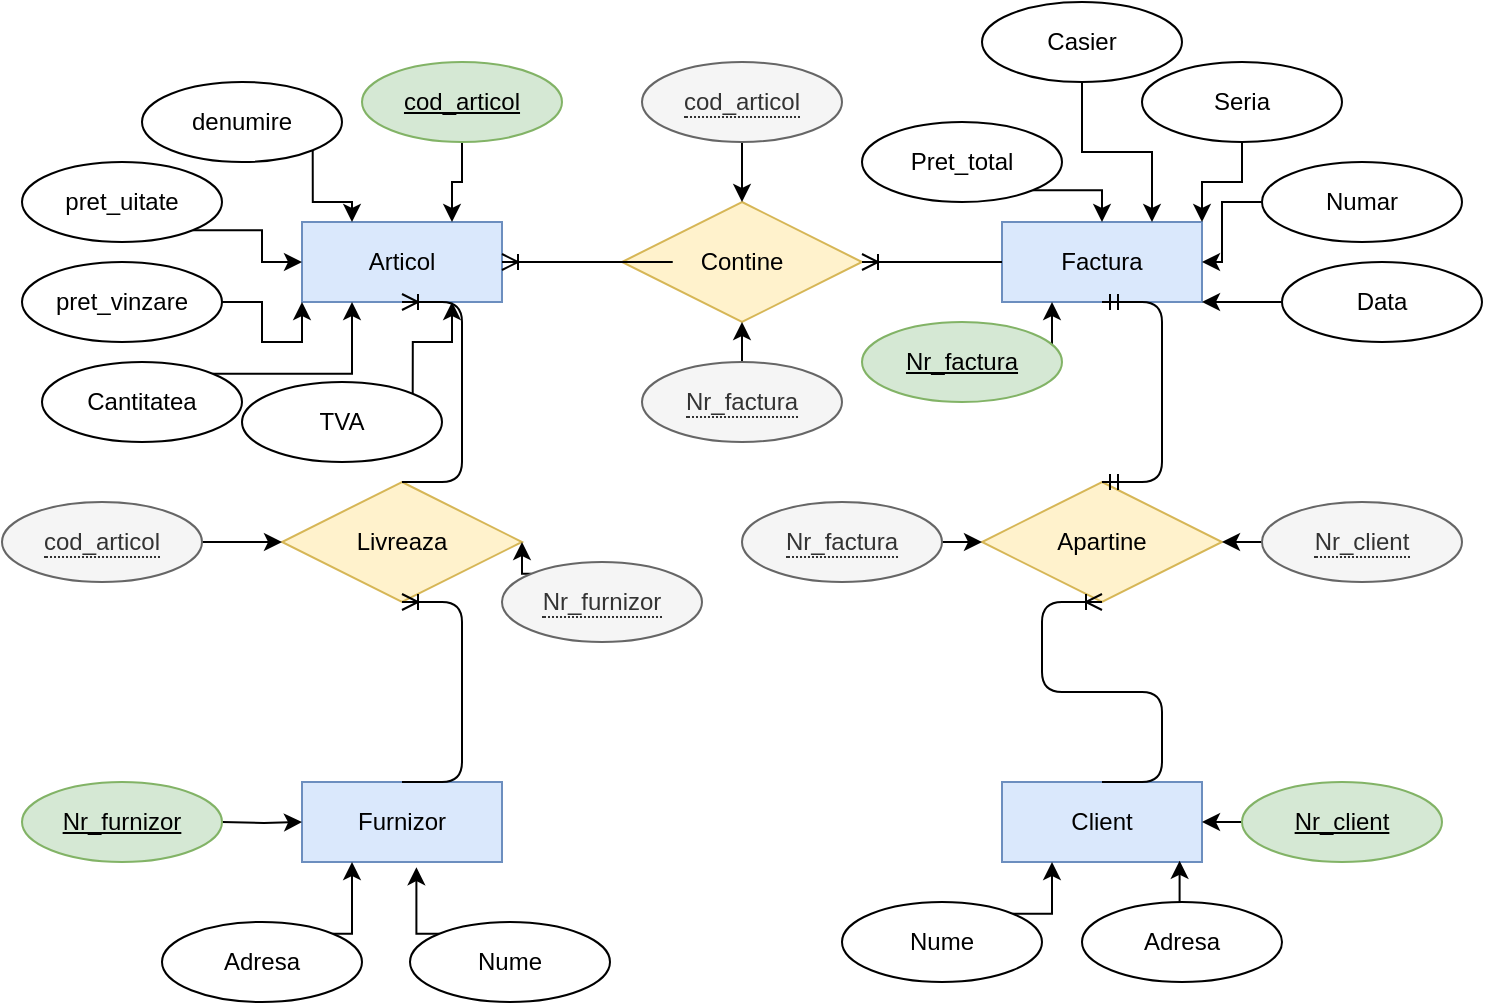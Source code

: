 <mxfile version="14.5.7" type="device"><diagram id="hMmw1W3ha1JNDGMBnSos" name="Page-1"><mxGraphModel dx="595" dy="351" grid="1" gridSize="10" guides="1" tooltips="1" connect="1" arrows="1" fold="1" page="1" pageScale="1" pageWidth="827" pageHeight="1169" math="0" shadow="0"><root><mxCell id="0"/><mxCell id="1" parent="0"/><mxCell id="s8eN8wmmkBdWao3tdbZF-1" value="Articol" style="whiteSpace=wrap;html=1;align=center;fillColor=#dae8fc;strokeColor=#6c8ebf;" parent="1" vertex="1"><mxGeometry x="260" y="140" width="100" height="40" as="geometry"/></mxCell><mxCell id="s8eN8wmmkBdWao3tdbZF-2" value="Factura" style="whiteSpace=wrap;html=1;align=center;fillColor=#dae8fc;strokeColor=#6c8ebf;" parent="1" vertex="1"><mxGeometry x="610" y="140" width="100" height="40" as="geometry"/></mxCell><mxCell id="s8eN8wmmkBdWao3tdbZF-3" value="Client" style="whiteSpace=wrap;html=1;align=center;fillColor=#dae8fc;strokeColor=#6c8ebf;" parent="1" vertex="1"><mxGeometry x="610" y="420" width="100" height="40" as="geometry"/></mxCell><mxCell id="s8eN8wmmkBdWao3tdbZF-4" value="Furnizor" style="whiteSpace=wrap;html=1;align=center;fillColor=#dae8fc;strokeColor=#6c8ebf;" parent="1" vertex="1"><mxGeometry x="260" y="420" width="100" height="40" as="geometry"/></mxCell><mxCell id="s8eN8wmmkBdWao3tdbZF-5" value="Contine" style="shape=rhombus;perimeter=rhombusPerimeter;whiteSpace=wrap;html=1;align=center;fillColor=#fff2cc;strokeColor=#d6b656;" parent="1" vertex="1"><mxGeometry x="420" y="130" width="120" height="60" as="geometry"/></mxCell><mxCell id="s8eN8wmmkBdWao3tdbZF-6" value="Apartine" style="shape=rhombus;perimeter=rhombusPerimeter;whiteSpace=wrap;html=1;align=center;fillColor=#fff2cc;strokeColor=#d6b656;" parent="1" vertex="1"><mxGeometry x="600" y="270" width="120" height="60" as="geometry"/></mxCell><mxCell id="s8eN8wmmkBdWao3tdbZF-7" value="Livreaza" style="shape=rhombus;perimeter=rhombusPerimeter;whiteSpace=wrap;html=1;align=center;fillColor=#fff2cc;strokeColor=#d6b656;" parent="1" vertex="1"><mxGeometry x="250" y="270" width="120" height="60" as="geometry"/></mxCell><mxCell id="s8eN8wmmkBdWao3tdbZF-21" style="edgeStyle=orthogonalEdgeStyle;rounded=0;orthogonalLoop=1;jettySize=auto;html=1;exitX=1;exitY=1;exitDx=0;exitDy=0;entryX=0.25;entryY=0;entryDx=0;entryDy=0;" parent="1" source="s8eN8wmmkBdWao3tdbZF-9" target="s8eN8wmmkBdWao3tdbZF-1" edge="1"><mxGeometry relative="1" as="geometry"/></mxCell><mxCell id="s8eN8wmmkBdWao3tdbZF-9" value="denumire" style="ellipse;whiteSpace=wrap;html=1;align=center;" parent="1" vertex="1"><mxGeometry x="180" y="70" width="100" height="40" as="geometry"/></mxCell><mxCell id="s8eN8wmmkBdWao3tdbZF-22" style="edgeStyle=orthogonalEdgeStyle;rounded=0;orthogonalLoop=1;jettySize=auto;html=1;exitX=0.5;exitY=1;exitDx=0;exitDy=0;entryX=0.75;entryY=0;entryDx=0;entryDy=0;" parent="1" source="s8eN8wmmkBdWao3tdbZF-10" target="s8eN8wmmkBdWao3tdbZF-1" edge="1"><mxGeometry relative="1" as="geometry"/></mxCell><mxCell id="s8eN8wmmkBdWao3tdbZF-10" value="cod_articol" style="ellipse;whiteSpace=wrap;html=1;align=center;fontStyle=4;fillColor=#d5e8d4;strokeColor=#82b366;" parent="1" vertex="1"><mxGeometry x="290" y="60" width="100" height="40" as="geometry"/></mxCell><mxCell id="s8eN8wmmkBdWao3tdbZF-20" style="edgeStyle=orthogonalEdgeStyle;rounded=0;orthogonalLoop=1;jettySize=auto;html=1;exitX=1;exitY=1;exitDx=0;exitDy=0;entryX=0;entryY=0.5;entryDx=0;entryDy=0;" parent="1" source="s8eN8wmmkBdWao3tdbZF-11" target="s8eN8wmmkBdWao3tdbZF-1" edge="1"><mxGeometry relative="1" as="geometry"/></mxCell><mxCell id="s8eN8wmmkBdWao3tdbZF-11" value="pret_uitate" style="ellipse;whiteSpace=wrap;html=1;align=center;" parent="1" vertex="1"><mxGeometry x="120" y="110" width="100" height="40" as="geometry"/></mxCell><mxCell id="s8eN8wmmkBdWao3tdbZF-19" style="edgeStyle=orthogonalEdgeStyle;rounded=0;orthogonalLoop=1;jettySize=auto;html=1;exitX=1;exitY=0.5;exitDx=0;exitDy=0;entryX=0;entryY=1;entryDx=0;entryDy=0;" parent="1" source="s8eN8wmmkBdWao3tdbZF-12" target="s8eN8wmmkBdWao3tdbZF-1" edge="1"><mxGeometry relative="1" as="geometry"/></mxCell><mxCell id="s8eN8wmmkBdWao3tdbZF-12" value="pret_vinzare" style="ellipse;whiteSpace=wrap;html=1;align=center;" parent="1" vertex="1"><mxGeometry x="120" y="160" width="100" height="40" as="geometry"/></mxCell><mxCell id="s8eN8wmmkBdWao3tdbZF-13" style="edgeStyle=orthogonalEdgeStyle;rounded=0;orthogonalLoop=1;jettySize=auto;html=1;exitX=0.5;exitY=1;exitDx=0;exitDy=0;" parent="1" source="s8eN8wmmkBdWao3tdbZF-11" target="s8eN8wmmkBdWao3tdbZF-11" edge="1"><mxGeometry relative="1" as="geometry"/></mxCell><mxCell id="s8eN8wmmkBdWao3tdbZF-23" value="" style="edgeStyle=entityRelationEdgeStyle;fontSize=12;html=1;endArrow=ERoneToMany;entryX=1;entryY=0.5;entryDx=0;entryDy=0;exitX=0;exitY=0.5;exitDx=0;exitDy=0;" parent="1" source="s8eN8wmmkBdWao3tdbZF-2" target="s8eN8wmmkBdWao3tdbZF-5" edge="1"><mxGeometry width="100" height="100" relative="1" as="geometry"><mxPoint x="470" y="350" as="sourcePoint"/><mxPoint x="570" y="250" as="targetPoint"/></mxGeometry></mxCell><mxCell id="s8eN8wmmkBdWao3tdbZF-28" value="" style="edgeStyle=entityRelationEdgeStyle;fontSize=12;html=1;endArrow=ERoneToMany;exitX=0.5;exitY=0;exitDx=0;exitDy=0;" parent="1" source="s8eN8wmmkBdWao3tdbZF-3" edge="1"><mxGeometry width="100" height="100" relative="1" as="geometry"><mxPoint x="500" y="430" as="sourcePoint"/><mxPoint x="660" y="330" as="targetPoint"/></mxGeometry></mxCell><mxCell id="s8eN8wmmkBdWao3tdbZF-31" value="" style="edgeStyle=entityRelationEdgeStyle;fontSize=12;html=1;endArrow=ERoneToMany;entryX=1;entryY=0.5;entryDx=0;entryDy=0;" parent="1" target="s8eN8wmmkBdWao3tdbZF-1" edge="1"><mxGeometry width="100" height="100" relative="1" as="geometry"><mxPoint x="420" y="160" as="sourcePoint"/><mxPoint x="520" y="280" as="targetPoint"/></mxGeometry></mxCell><mxCell id="s8eN8wmmkBdWao3tdbZF-32" value="" style="edgeStyle=entityRelationEdgeStyle;fontSize=12;html=1;endArrow=ERmandOne;startArrow=ERmandOne;entryX=0.5;entryY=1;entryDx=0;entryDy=0;exitX=0.5;exitY=0;exitDx=0;exitDy=0;" parent="1" source="s8eN8wmmkBdWao3tdbZF-6" target="s8eN8wmmkBdWao3tdbZF-2" edge="1"><mxGeometry width="100" height="100" relative="1" as="geometry"><mxPoint x="610" y="320" as="sourcePoint"/><mxPoint x="710" y="220" as="targetPoint"/></mxGeometry></mxCell><mxCell id="s8eN8wmmkBdWao3tdbZF-47" style="edgeStyle=orthogonalEdgeStyle;rounded=0;orthogonalLoop=1;jettySize=auto;html=1;exitX=0;exitY=0;exitDx=0;exitDy=0;entryX=0.5;entryY=0;entryDx=0;entryDy=0;" parent="1" source="s8eN8wmmkBdWao3tdbZF-33" target="s8eN8wmmkBdWao3tdbZF-2" edge="1"><mxGeometry relative="1" as="geometry"/></mxCell><mxCell id="s8eN8wmmkBdWao3tdbZF-33" value="Pret_total" style="ellipse;whiteSpace=wrap;html=1;align=center;direction=west;" parent="1" vertex="1"><mxGeometry x="540" y="90" width="100" height="40" as="geometry"/></mxCell><mxCell id="s8eN8wmmkBdWao3tdbZF-46" style="edgeStyle=orthogonalEdgeStyle;rounded=0;orthogonalLoop=1;jettySize=auto;html=1;exitX=0.5;exitY=0;exitDx=0;exitDy=0;entryX=0.75;entryY=0;entryDx=0;entryDy=0;" parent="1" source="s8eN8wmmkBdWao3tdbZF-34" target="s8eN8wmmkBdWao3tdbZF-2" edge="1"><mxGeometry relative="1" as="geometry"/></mxCell><mxCell id="s8eN8wmmkBdWao3tdbZF-34" value="Casier" style="ellipse;whiteSpace=wrap;html=1;align=center;direction=west;" parent="1" vertex="1"><mxGeometry x="600" y="30" width="100" height="40" as="geometry"/></mxCell><mxCell id="s8eN8wmmkBdWao3tdbZF-42" style="edgeStyle=orthogonalEdgeStyle;rounded=0;orthogonalLoop=1;jettySize=auto;html=1;exitX=0.5;exitY=0;exitDx=0;exitDy=0;entryX=1;entryY=0;entryDx=0;entryDy=0;" parent="1" source="s8eN8wmmkBdWao3tdbZF-35" target="s8eN8wmmkBdWao3tdbZF-2" edge="1"><mxGeometry relative="1" as="geometry"/></mxCell><mxCell id="s8eN8wmmkBdWao3tdbZF-35" value="Seria" style="ellipse;whiteSpace=wrap;html=1;align=center;direction=west;" parent="1" vertex="1"><mxGeometry x="680" y="60" width="100" height="40" as="geometry"/></mxCell><mxCell id="s8eN8wmmkBdWao3tdbZF-45" style="edgeStyle=orthogonalEdgeStyle;rounded=0;orthogonalLoop=1;jettySize=auto;html=1;exitX=1;exitY=0.5;exitDx=0;exitDy=0;entryX=1;entryY=0.5;entryDx=0;entryDy=0;" parent="1" source="s8eN8wmmkBdWao3tdbZF-36" target="s8eN8wmmkBdWao3tdbZF-2" edge="1"><mxGeometry relative="1" as="geometry"/></mxCell><mxCell id="s8eN8wmmkBdWao3tdbZF-36" value="Numar" style="ellipse;whiteSpace=wrap;html=1;align=center;direction=west;" parent="1" vertex="1"><mxGeometry x="740" y="110" width="100" height="40" as="geometry"/></mxCell><mxCell id="s8eN8wmmkBdWao3tdbZF-43" value="" style="edgeStyle=orthogonalEdgeStyle;rounded=0;orthogonalLoop=1;jettySize=auto;html=1;" parent="1" source="s8eN8wmmkBdWao3tdbZF-37" target="s8eN8wmmkBdWao3tdbZF-2" edge="1"><mxGeometry relative="1" as="geometry"><Array as="points"><mxPoint x="710" y="180"/><mxPoint x="710" y="180"/></Array></mxGeometry></mxCell><mxCell id="s8eN8wmmkBdWao3tdbZF-37" value="Data" style="ellipse;whiteSpace=wrap;html=1;align=center;direction=west;" parent="1" vertex="1"><mxGeometry x="750" y="160" width="100" height="40" as="geometry"/></mxCell><mxCell id="s8eN8wmmkBdWao3tdbZF-39" style="edgeStyle=orthogonalEdgeStyle;rounded=0;orthogonalLoop=1;jettySize=auto;html=1;exitX=1;exitY=0.5;exitDx=0;exitDy=0;entryX=0.25;entryY=1;entryDx=0;entryDy=0;" parent="1" source="s8eN8wmmkBdWao3tdbZF-38" target="s8eN8wmmkBdWao3tdbZF-2" edge="1"><mxGeometry relative="1" as="geometry"/></mxCell><mxCell id="s8eN8wmmkBdWao3tdbZF-38" value="Nr_factura" style="ellipse;whiteSpace=wrap;html=1;align=center;fontStyle=4;fillColor=#d5e8d4;strokeColor=#82b366;" parent="1" vertex="1"><mxGeometry x="540" y="190" width="100" height="40" as="geometry"/></mxCell><mxCell id="s8eN8wmmkBdWao3tdbZF-50" style="edgeStyle=orthogonalEdgeStyle;rounded=0;orthogonalLoop=1;jettySize=auto;html=1;exitX=0;exitY=1;exitDx=0;exitDy=0;entryX=0.25;entryY=1;entryDx=0;entryDy=0;" parent="1" source="s8eN8wmmkBdWao3tdbZF-48" target="s8eN8wmmkBdWao3tdbZF-1" edge="1"><mxGeometry relative="1" as="geometry"/></mxCell><mxCell id="s8eN8wmmkBdWao3tdbZF-48" value="Cantitatea" style="ellipse;whiteSpace=wrap;html=1;align=center;direction=west;" parent="1" vertex="1"><mxGeometry x="130" y="210" width="100" height="40" as="geometry"/></mxCell><mxCell id="s8eN8wmmkBdWao3tdbZF-51" style="edgeStyle=orthogonalEdgeStyle;rounded=0;orthogonalLoop=1;jettySize=auto;html=1;exitX=0;exitY=1;exitDx=0;exitDy=0;entryX=0.75;entryY=1;entryDx=0;entryDy=0;" parent="1" source="s8eN8wmmkBdWao3tdbZF-49" target="s8eN8wmmkBdWao3tdbZF-1" edge="1"><mxGeometry relative="1" as="geometry"/></mxCell><mxCell id="s8eN8wmmkBdWao3tdbZF-49" value="TVA" style="ellipse;whiteSpace=wrap;html=1;align=center;direction=west;" parent="1" vertex="1"><mxGeometry x="230" y="220" width="100" height="40" as="geometry"/></mxCell><mxCell id="s8eN8wmmkBdWao3tdbZF-57" style="edgeStyle=orthogonalEdgeStyle;rounded=0;orthogonalLoop=1;jettySize=auto;html=1;exitX=0;exitY=1;exitDx=0;exitDy=0;entryX=0.25;entryY=1;entryDx=0;entryDy=0;" parent="1" source="s8eN8wmmkBdWao3tdbZF-52" target="s8eN8wmmkBdWao3tdbZF-3" edge="1"><mxGeometry relative="1" as="geometry"/></mxCell><mxCell id="s8eN8wmmkBdWao3tdbZF-52" value="Nume" style="ellipse;whiteSpace=wrap;html=1;align=center;direction=west;" parent="1" vertex="1"><mxGeometry x="530" y="480" width="100" height="40" as="geometry"/></mxCell><mxCell id="s8eN8wmmkBdWao3tdbZF-56" style="edgeStyle=orthogonalEdgeStyle;rounded=0;orthogonalLoop=1;jettySize=auto;html=1;exitX=0.5;exitY=0;exitDx=0;exitDy=0;entryX=0.888;entryY=0.985;entryDx=0;entryDy=0;entryPerimeter=0;" parent="1" source="s8eN8wmmkBdWao3tdbZF-53" target="s8eN8wmmkBdWao3tdbZF-3" edge="1"><mxGeometry relative="1" as="geometry"/></mxCell><mxCell id="s8eN8wmmkBdWao3tdbZF-53" value="Adresa" style="ellipse;whiteSpace=wrap;html=1;align=center;" parent="1" vertex="1"><mxGeometry x="650" y="480" width="100" height="40" as="geometry"/></mxCell><mxCell id="s8eN8wmmkBdWao3tdbZF-55" style="edgeStyle=orthogonalEdgeStyle;rounded=0;orthogonalLoop=1;jettySize=auto;html=1;exitX=0;exitY=0.5;exitDx=0;exitDy=0;entryX=1;entryY=0.5;entryDx=0;entryDy=0;" parent="1" source="s8eN8wmmkBdWao3tdbZF-54" target="s8eN8wmmkBdWao3tdbZF-3" edge="1"><mxGeometry relative="1" as="geometry"/></mxCell><mxCell id="s8eN8wmmkBdWao3tdbZF-54" value="Nr_client" style="ellipse;whiteSpace=wrap;html=1;align=center;fontStyle=4;fillColor=#d5e8d4;strokeColor=#82b366;" parent="1" vertex="1"><mxGeometry x="730" y="420" width="100" height="40" as="geometry"/></mxCell><mxCell id="s8eN8wmmkBdWao3tdbZF-59" style="edgeStyle=orthogonalEdgeStyle;rounded=0;orthogonalLoop=1;jettySize=auto;html=1;exitX=0;exitY=0.5;exitDx=0;exitDy=0;entryX=1;entryY=0.5;entryDx=0;entryDy=0;" parent="1" source="s8eN8wmmkBdWao3tdbZF-58" target="s8eN8wmmkBdWao3tdbZF-6" edge="1"><mxGeometry relative="1" as="geometry"/></mxCell><mxCell id="s8eN8wmmkBdWao3tdbZF-58" value="&lt;span style=&quot;border-bottom: 1px dotted&quot;&gt;Nr_client&lt;/span&gt;" style="ellipse;whiteSpace=wrap;html=1;align=center;fillColor=#f5f5f5;strokeColor=#666666;fontColor=#333333;" parent="1" vertex="1"><mxGeometry x="740" y="280" width="100" height="40" as="geometry"/></mxCell><mxCell id="s8eN8wmmkBdWao3tdbZF-61" style="edgeStyle=orthogonalEdgeStyle;rounded=0;orthogonalLoop=1;jettySize=auto;html=1;exitX=1;exitY=0.5;exitDx=0;exitDy=0;entryX=0;entryY=0.5;entryDx=0;entryDy=0;" parent="1" source="s8eN8wmmkBdWao3tdbZF-60" target="s8eN8wmmkBdWao3tdbZF-6" edge="1"><mxGeometry relative="1" as="geometry"/></mxCell><mxCell id="s8eN8wmmkBdWao3tdbZF-60" value="&lt;span style=&quot;border-bottom: 1px dotted&quot;&gt;Nr_factura&lt;/span&gt;" style="ellipse;whiteSpace=wrap;html=1;align=center;fillColor=#f5f5f5;strokeColor=#666666;fontColor=#333333;" parent="1" vertex="1"><mxGeometry x="480" y="280" width="100" height="40" as="geometry"/></mxCell><mxCell id="s8eN8wmmkBdWao3tdbZF-63" style="edgeStyle=orthogonalEdgeStyle;rounded=0;orthogonalLoop=1;jettySize=auto;html=1;exitX=0.5;exitY=1;exitDx=0;exitDy=0;entryX=0.5;entryY=0;entryDx=0;entryDy=0;" parent="1" source="oTe_2OrOKkfX9aj0ZCLG-3" target="s8eN8wmmkBdWao3tdbZF-5" edge="1"><mxGeometry relative="1" as="geometry"><mxPoint x="480" y="110" as="sourcePoint"/></mxGeometry></mxCell><mxCell id="s8eN8wmmkBdWao3tdbZF-65" style="edgeStyle=orthogonalEdgeStyle;rounded=0;orthogonalLoop=1;jettySize=auto;html=1;exitX=0.5;exitY=0;exitDx=0;exitDy=0;entryX=0.5;entryY=1;entryDx=0;entryDy=0;" parent="1" source="s8eN8wmmkBdWao3tdbZF-64" target="s8eN8wmmkBdWao3tdbZF-5" edge="1"><mxGeometry relative="1" as="geometry"/></mxCell><mxCell id="s8eN8wmmkBdWao3tdbZF-64" value="&lt;span style=&quot;border-bottom: 1px dotted&quot;&gt;Nr_factura&lt;/span&gt;" style="ellipse;whiteSpace=wrap;html=1;align=center;fillColor=#f5f5f5;strokeColor=#666666;fontColor=#333333;" parent="1" vertex="1"><mxGeometry x="430" y="210" width="100" height="40" as="geometry"/></mxCell><mxCell id="s8eN8wmmkBdWao3tdbZF-67" value="" style="edgeStyle=orthogonalEdgeStyle;rounded=0;orthogonalLoop=1;jettySize=auto;html=1;exitX=1;exitY=0.5;exitDx=0;exitDy=0;" parent="1" source="oTe_2OrOKkfX9aj0ZCLG-2" target="s8eN8wmmkBdWao3tdbZF-7" edge="1"><mxGeometry relative="1" as="geometry"><mxPoint x="220" y="300" as="sourcePoint"/></mxGeometry></mxCell><mxCell id="s8eN8wmmkBdWao3tdbZF-72" style="edgeStyle=orthogonalEdgeStyle;rounded=0;orthogonalLoop=1;jettySize=auto;html=1;exitX=1;exitY=0;exitDx=0;exitDy=0;entryX=0.25;entryY=1;entryDx=0;entryDy=0;" parent="1" source="s8eN8wmmkBdWao3tdbZF-68" target="s8eN8wmmkBdWao3tdbZF-4" edge="1"><mxGeometry relative="1" as="geometry"/></mxCell><mxCell id="s8eN8wmmkBdWao3tdbZF-68" value="Adresa" style="ellipse;whiteSpace=wrap;html=1;align=center;" parent="1" vertex="1"><mxGeometry x="190" y="490" width="100" height="40" as="geometry"/></mxCell><mxCell id="s8eN8wmmkBdWao3tdbZF-73" style="edgeStyle=orthogonalEdgeStyle;rounded=0;orthogonalLoop=1;jettySize=auto;html=1;exitX=1;exitY=1;exitDx=0;exitDy=0;entryX=0.572;entryY=1.065;entryDx=0;entryDy=0;entryPerimeter=0;" parent="1" source="s8eN8wmmkBdWao3tdbZF-69" target="s8eN8wmmkBdWao3tdbZF-4" edge="1"><mxGeometry relative="1" as="geometry"/></mxCell><mxCell id="s8eN8wmmkBdWao3tdbZF-69" value="Nume" style="ellipse;whiteSpace=wrap;html=1;align=center;direction=west;" parent="1" vertex="1"><mxGeometry x="314" y="490" width="100" height="40" as="geometry"/></mxCell><mxCell id="s8eN8wmmkBdWao3tdbZF-71" style="edgeStyle=orthogonalEdgeStyle;rounded=0;orthogonalLoop=1;jettySize=auto;html=1;exitX=1;exitY=0.5;exitDx=0;exitDy=0;entryX=0;entryY=0.5;entryDx=0;entryDy=0;" parent="1" target="s8eN8wmmkBdWao3tdbZF-4" edge="1"><mxGeometry relative="1" as="geometry"><mxPoint x="220" y="440" as="sourcePoint"/></mxGeometry></mxCell><mxCell id="s8eN8wmmkBdWao3tdbZF-75" style="edgeStyle=orthogonalEdgeStyle;rounded=0;orthogonalLoop=1;jettySize=auto;html=1;exitX=0;exitY=0;exitDx=0;exitDy=0;entryX=1;entryY=0.5;entryDx=0;entryDy=0;" parent="1" source="s8eN8wmmkBdWao3tdbZF-74" target="s8eN8wmmkBdWao3tdbZF-7" edge="1"><mxGeometry relative="1" as="geometry"/></mxCell><mxCell id="s8eN8wmmkBdWao3tdbZF-74" value="&lt;span style=&quot;border-bottom: 1px dotted&quot;&gt;Nr_furnizor&lt;/span&gt;" style="ellipse;whiteSpace=wrap;html=1;align=center;fillColor=#f5f5f5;strokeColor=#666666;fontColor=#333333;" parent="1" vertex="1"><mxGeometry x="360" y="310" width="100" height="40" as="geometry"/></mxCell><mxCell id="oTe_2OrOKkfX9aj0ZCLG-1" value="Nr_furnizor" style="ellipse;whiteSpace=wrap;html=1;align=center;fontStyle=4;fillColor=#d5e8d4;strokeColor=#82b366;" parent="1" vertex="1"><mxGeometry x="120" y="420" width="100" height="40" as="geometry"/></mxCell><mxCell id="oTe_2OrOKkfX9aj0ZCLG-2" value="&lt;span style=&quot;border-bottom: 1px dotted&quot;&gt;cod_articol&lt;/span&gt;" style="ellipse;whiteSpace=wrap;html=1;align=center;fillColor=#f5f5f5;strokeColor=#666666;fontColor=#333333;" parent="1" vertex="1"><mxGeometry x="110" y="280" width="100" height="40" as="geometry"/></mxCell><mxCell id="oTe_2OrOKkfX9aj0ZCLG-3" value="&lt;span style=&quot;border-bottom: 1px dotted&quot;&gt;cod_articol&lt;/span&gt;" style="ellipse;whiteSpace=wrap;html=1;align=center;fillColor=#f5f5f5;strokeColor=#666666;fontColor=#333333;" parent="1" vertex="1"><mxGeometry x="430" y="60" width="100" height="40" as="geometry"/></mxCell><mxCell id="2H0Kdu6xZd65UPNvTPUK-1" value="" style="edgeStyle=entityRelationEdgeStyle;fontSize=12;html=1;endArrow=ERoneToMany;exitX=0.5;exitY=0;exitDx=0;exitDy=0;entryX=0.5;entryY=1;entryDx=0;entryDy=0;" edge="1" parent="1" source="s8eN8wmmkBdWao3tdbZF-7" target="s8eN8wmmkBdWao3tdbZF-1"><mxGeometry width="100" height="100" relative="1" as="geometry"><mxPoint x="370" y="450" as="sourcePoint"/><mxPoint x="470" y="350" as="targetPoint"/></mxGeometry></mxCell><mxCell id="2H0Kdu6xZd65UPNvTPUK-3" value="" style="edgeStyle=entityRelationEdgeStyle;fontSize=12;html=1;endArrow=ERoneToMany;entryX=0.5;entryY=1;entryDx=0;entryDy=0;exitX=0.5;exitY=0;exitDx=0;exitDy=0;" edge="1" parent="1" source="s8eN8wmmkBdWao3tdbZF-4" target="s8eN8wmmkBdWao3tdbZF-7"><mxGeometry width="100" height="100" relative="1" as="geometry"><mxPoint x="260" y="460" as="sourcePoint"/><mxPoint x="360" y="360" as="targetPoint"/></mxGeometry></mxCell></root></mxGraphModel></diagram></mxfile>